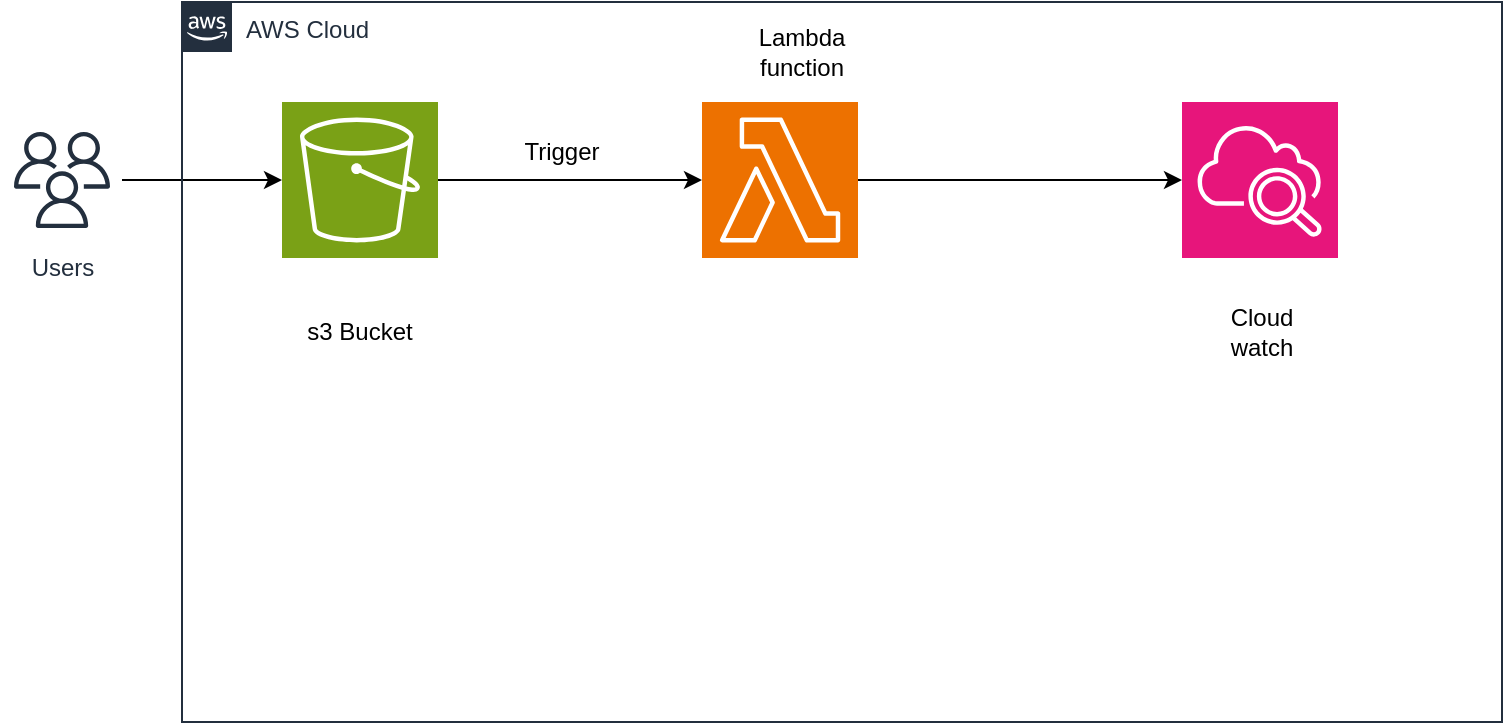 <mxfile version="27.1.5">
  <diagram name="Page-1" id="7pneLbd6C0TBuqBk2v5Z">
    <mxGraphModel dx="909" dy="398" grid="1" gridSize="10" guides="1" tooltips="1" connect="1" arrows="1" fold="1" page="1" pageScale="1" pageWidth="850" pageHeight="1100" math="0" shadow="0">
      <root>
        <mxCell id="0" />
        <mxCell id="1" parent="0" />
        <mxCell id="PFS7O-rgX6GKYPxYl_jZ-10" value="" style="edgeStyle=orthogonalEdgeStyle;rounded=0;orthogonalLoop=1;jettySize=auto;html=1;entryX=0;entryY=0.5;entryDx=0;entryDy=0;entryPerimeter=0;" parent="1" source="PFS7O-rgX6GKYPxYl_jZ-1" target="PFS7O-rgX6GKYPxYl_jZ-2" edge="1">
          <mxGeometry relative="1" as="geometry">
            <mxPoint x="318" y="209" as="targetPoint" />
          </mxGeometry>
        </mxCell>
        <mxCell id="PFS7O-rgX6GKYPxYl_jZ-1" value="" style="sketch=0;points=[[0,0,0],[0.25,0,0],[0.5,0,0],[0.75,0,0],[1,0,0],[0,1,0],[0.25,1,0],[0.5,1,0],[0.75,1,0],[1,1,0],[0,0.25,0],[0,0.5,0],[0,0.75,0],[1,0.25,0],[1,0.5,0],[1,0.75,0]];outlineConnect=0;fontColor=#232F3E;fillColor=#7AA116;strokeColor=#ffffff;dashed=0;verticalLabelPosition=bottom;verticalAlign=top;align=center;html=1;fontSize=12;fontStyle=0;aspect=fixed;shape=mxgraph.aws4.resourceIcon;resIcon=mxgraph.aws4.s3;" parent="1" vertex="1">
          <mxGeometry x="160" y="170" width="78" height="78" as="geometry" />
        </mxCell>
        <mxCell id="PFS7O-rgX6GKYPxYl_jZ-8" value="" style="edgeStyle=orthogonalEdgeStyle;rounded=0;orthogonalLoop=1;jettySize=auto;html=1;entryX=0;entryY=0.5;entryDx=0;entryDy=0;entryPerimeter=0;" parent="1" source="PFS7O-rgX6GKYPxYl_jZ-2" target="PFS7O-rgX6GKYPxYl_jZ-3" edge="1">
          <mxGeometry relative="1" as="geometry">
            <mxPoint x="528" y="209" as="targetPoint" />
          </mxGeometry>
        </mxCell>
        <mxCell id="PFS7O-rgX6GKYPxYl_jZ-2" value="" style="sketch=0;points=[[0,0,0],[0.25,0,0],[0.5,0,0],[0.75,0,0],[1,0,0],[0,1,0],[0.25,1,0],[0.5,1,0],[0.75,1,0],[1,1,0],[0,0.25,0],[0,0.5,0],[0,0.75,0],[1,0.25,0],[1,0.5,0],[1,0.75,0]];outlineConnect=0;fontColor=#232F3E;fillColor=#ED7100;strokeColor=#ffffff;dashed=0;verticalLabelPosition=bottom;verticalAlign=top;align=center;html=1;fontSize=12;fontStyle=0;aspect=fixed;shape=mxgraph.aws4.resourceIcon;resIcon=mxgraph.aws4.lambda;" parent="1" vertex="1">
          <mxGeometry x="370" y="170" width="78" height="78" as="geometry" />
        </mxCell>
        <mxCell id="PFS7O-rgX6GKYPxYl_jZ-3" value="" style="sketch=0;points=[[0,0,0],[0.25,0,0],[0.5,0,0],[0.75,0,0],[1,0,0],[0,1,0],[0.25,1,0],[0.5,1,0],[0.75,1,0],[1,1,0],[0,0.25,0],[0,0.5,0],[0,0.75,0],[1,0.25,0],[1,0.5,0],[1,0.75,0]];points=[[0,0,0],[0.25,0,0],[0.5,0,0],[0.75,0,0],[1,0,0],[0,1,0],[0.25,1,0],[0.5,1,0],[0.75,1,0],[1,1,0],[0,0.25,0],[0,0.5,0],[0,0.75,0],[1,0.25,0],[1,0.5,0],[1,0.75,0]];outlineConnect=0;fontColor=#232F3E;fillColor=#E7157B;strokeColor=#ffffff;dashed=0;verticalLabelPosition=bottom;verticalAlign=top;align=center;html=1;fontSize=12;fontStyle=0;aspect=fixed;shape=mxgraph.aws4.resourceIcon;resIcon=mxgraph.aws4.cloudwatch_2;" parent="1" vertex="1">
          <mxGeometry x="610" y="170" width="78" height="78" as="geometry" />
        </mxCell>
        <mxCell id="PFS7O-rgX6GKYPxYl_jZ-6" value="" style="edgeStyle=orthogonalEdgeStyle;rounded=0;orthogonalLoop=1;jettySize=auto;html=1;" parent="1" source="PFS7O-rgX6GKYPxYl_jZ-4" target="PFS7O-rgX6GKYPxYl_jZ-1" edge="1">
          <mxGeometry relative="1" as="geometry" />
        </mxCell>
        <mxCell id="PFS7O-rgX6GKYPxYl_jZ-4" value="Users" style="sketch=0;outlineConnect=0;fontColor=#232F3E;gradientColor=none;strokeColor=#232F3E;fillColor=#ffffff;dashed=0;verticalLabelPosition=bottom;verticalAlign=top;align=center;html=1;fontSize=12;fontStyle=0;aspect=fixed;shape=mxgraph.aws4.resourceIcon;resIcon=mxgraph.aws4.users;" parent="1" vertex="1">
          <mxGeometry x="20" y="179" width="60" height="60" as="geometry" />
        </mxCell>
        <mxCell id="PFS7O-rgX6GKYPxYl_jZ-5" value="AWS Cloud" style="points=[[0,0],[0.25,0],[0.5,0],[0.75,0],[1,0],[1,0.25],[1,0.5],[1,0.75],[1,1],[0.75,1],[0.5,1],[0.25,1],[0,1],[0,0.75],[0,0.5],[0,0.25]];outlineConnect=0;gradientColor=none;html=1;whiteSpace=wrap;fontSize=12;fontStyle=0;container=1;pointerEvents=0;collapsible=0;recursiveResize=0;shape=mxgraph.aws4.group;grIcon=mxgraph.aws4.group_aws_cloud_alt;strokeColor=#232F3E;fillColor=none;verticalAlign=top;align=left;spacingLeft=30;fontColor=#232F3E;dashed=0;" parent="1" vertex="1">
          <mxGeometry x="110" y="120" width="660" height="360" as="geometry" />
        </mxCell>
        <mxCell id="PFS7O-rgX6GKYPxYl_jZ-11" value="s3 Bucket" style="text;html=1;align=center;verticalAlign=middle;whiteSpace=wrap;rounded=0;" parent="PFS7O-rgX6GKYPxYl_jZ-5" vertex="1">
          <mxGeometry x="59" y="150" width="60" height="30" as="geometry" />
        </mxCell>
        <mxCell id="PFS7O-rgX6GKYPxYl_jZ-12" value="Lambda function" style="text;html=1;align=center;verticalAlign=middle;whiteSpace=wrap;rounded=0;" parent="PFS7O-rgX6GKYPxYl_jZ-5" vertex="1">
          <mxGeometry x="280" y="10" width="60" height="30" as="geometry" />
        </mxCell>
        <mxCell id="PFS7O-rgX6GKYPxYl_jZ-13" value="Cloud watch" style="text;html=1;align=center;verticalAlign=middle;whiteSpace=wrap;rounded=0;" parent="PFS7O-rgX6GKYPxYl_jZ-5" vertex="1">
          <mxGeometry x="510" y="150" width="60" height="30" as="geometry" />
        </mxCell>
        <mxCell id="PFS7O-rgX6GKYPxYl_jZ-14" value="Trigger" style="text;html=1;align=center;verticalAlign=middle;whiteSpace=wrap;rounded=0;" parent="PFS7O-rgX6GKYPxYl_jZ-5" vertex="1">
          <mxGeometry x="160" y="60" width="60" height="30" as="geometry" />
        </mxCell>
      </root>
    </mxGraphModel>
  </diagram>
</mxfile>
